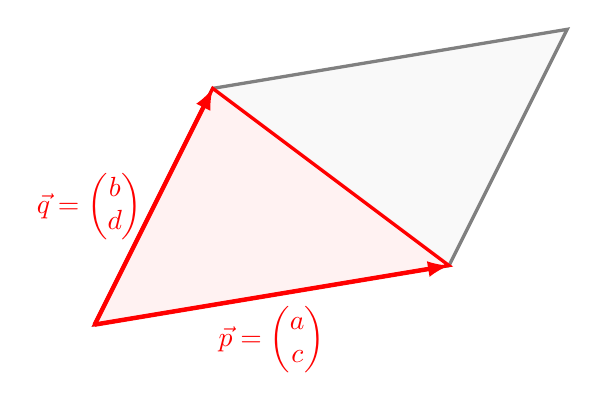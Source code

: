 ﻿\begin{tikzpicture}[scale=1.5]



\begin{scope}[cm={3,0.5,1,2,(0,0)}]  % Attention ici : (a,b,c,d) = matrix a & c \\ b & d.  

\draw[gray, fill=gray!5, very thick,] (0,0) rectangle (1,1);
\draw[red, fill=red!5, very thick,] (0,0) -- (1,0) -- (0,1) -- cycle;

\end{scope}

\draw[->,>=latex,red,ultra thick] (0,0) -- (3,0.5) node[midway,below]{$\vec p = \begin{pmatrix} a \\ c \end{pmatrix}$};
\draw[->,>=latex,red,ultra thick] (0,0) -- (1,2) node[midway,left]{$\vec q= \begin{pmatrix} b \\ d \end{pmatrix}$};


\end{tikzpicture}
